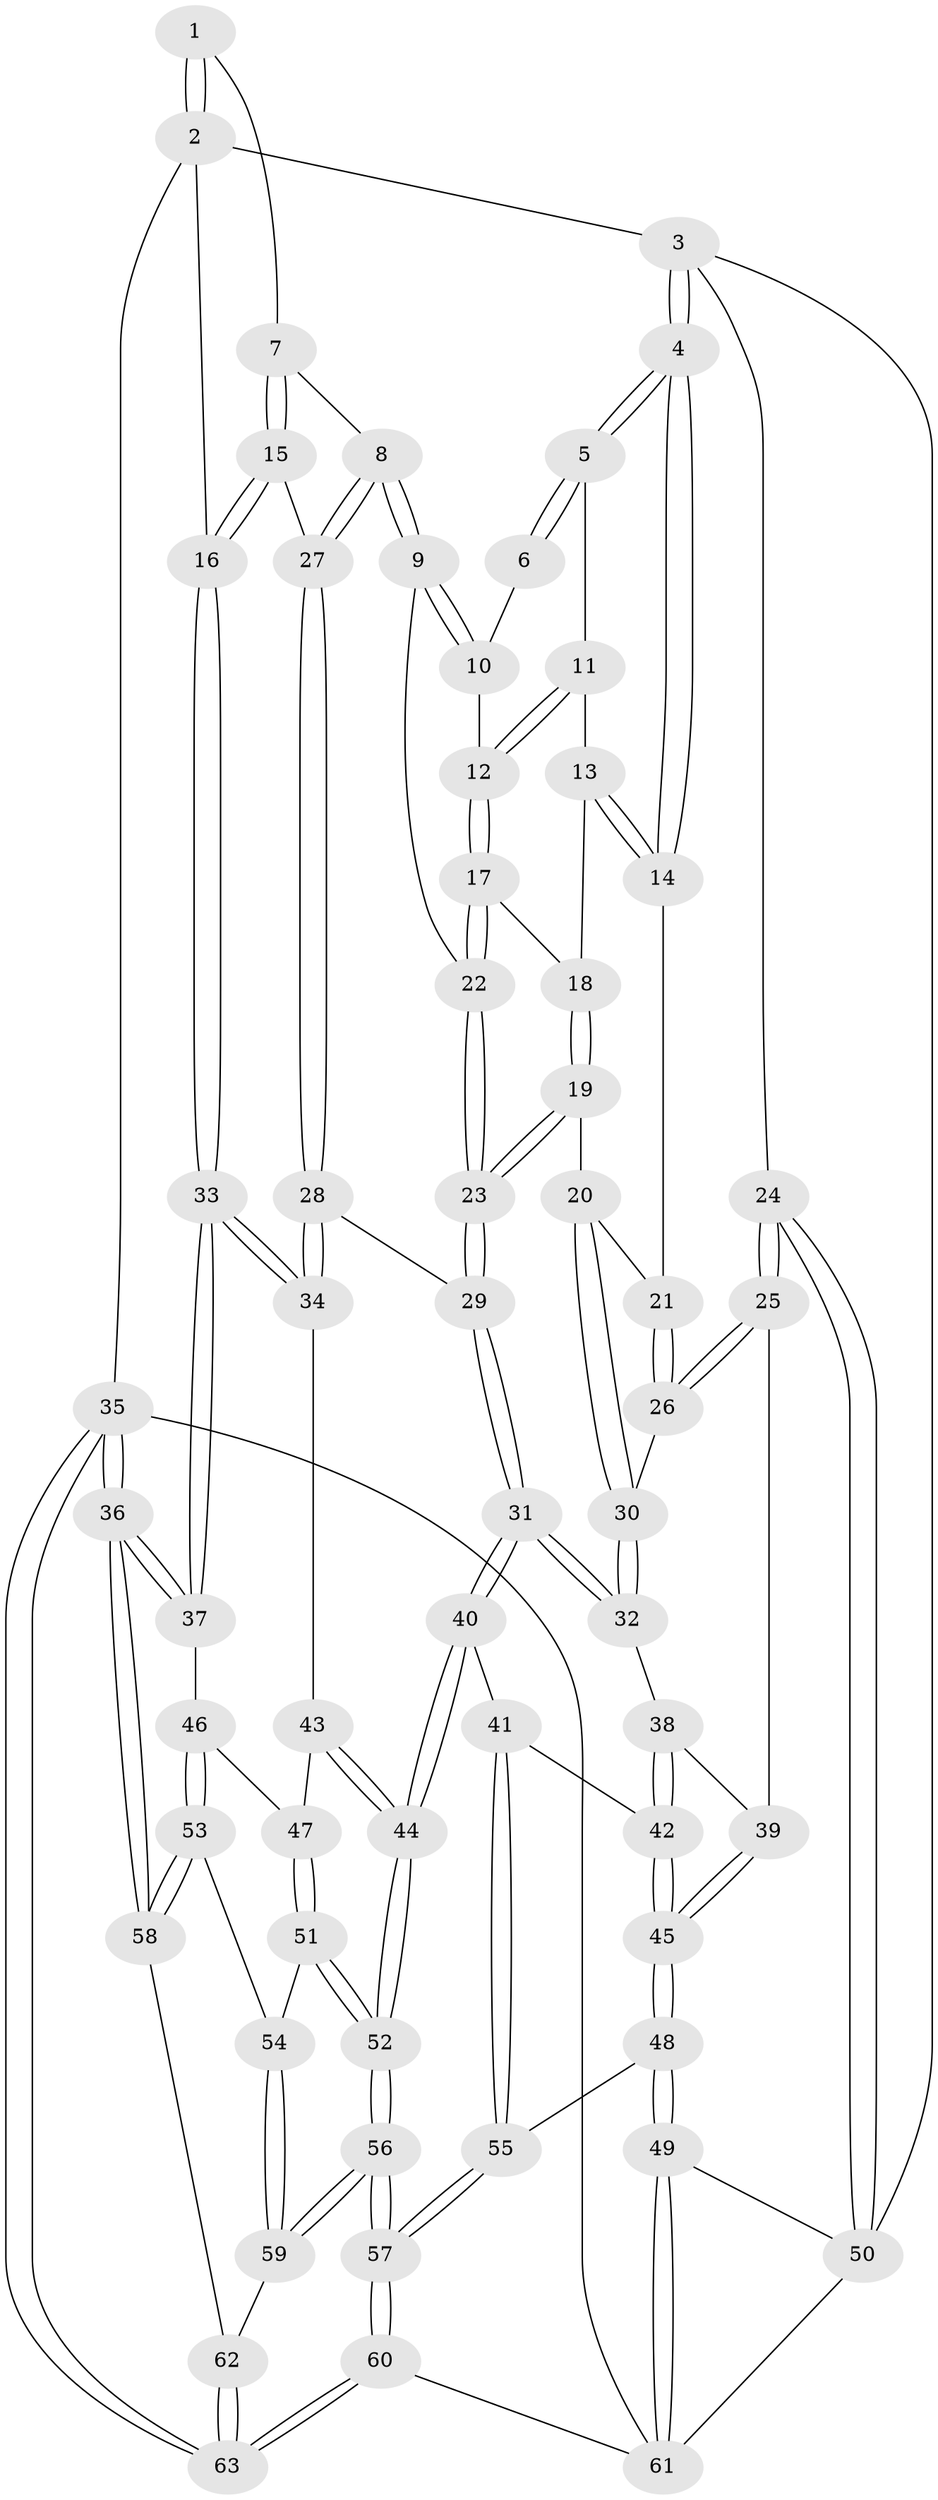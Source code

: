 // Generated by graph-tools (version 1.1) at 2025/38/03/09/25 02:38:43]
// undirected, 63 vertices, 154 edges
graph export_dot {
graph [start="1"]
  node [color=gray90,style=filled];
  1 [pos="+0.582633367669778+0"];
  2 [pos="+1+0"];
  3 [pos="+0+0"];
  4 [pos="+0+0"];
  5 [pos="+0.31618427578070846+0"];
  6 [pos="+0.5508808618305339+0"];
  7 [pos="+0.6522740251177357+0.027624360564402456"];
  8 [pos="+0.6606962832570064+0.20469905752122533"];
  9 [pos="+0.5533762839705851+0.19819856890484633"];
  10 [pos="+0.5152606859038348+0"];
  11 [pos="+0.324744548111725+0"];
  12 [pos="+0.45908046101809796+0.12831131324828252"];
  13 [pos="+0.2980719938038593+0.0817988550735386"];
  14 [pos="+0.1972091865367951+0.13801939767510943"];
  15 [pos="+1+0.0711315754400679"];
  16 [pos="+1+0.03237070926402856"];
  17 [pos="+0.46079364920114624+0.13536457230017135"];
  18 [pos="+0.3188616417924345+0.12316390834632385"];
  19 [pos="+0.33887769063091655+0.23606942790279975"];
  20 [pos="+0.2896586657582906+0.26078543767565987"];
  21 [pos="+0.1853123331331768+0.20182519918519332"];
  22 [pos="+0.49579349299515946+0.2024358667552301"];
  23 [pos="+0.43875806456709787+0.2522599655055569"];
  24 [pos="+0+0.3345780874990286"];
  25 [pos="+0+0.3400505667211373"];
  26 [pos="+0.00221744530644605+0.2984090259739232"];
  27 [pos="+0.7028037720366527+0.24087699344555427"];
  28 [pos="+0.7024526301348638+0.32489902727742187"];
  29 [pos="+0.44816939808315964+0.420991544531663"];
  30 [pos="+0.2768316416042642+0.3066228294969024"];
  31 [pos="+0.4427005326040795+0.4328612972757585"];
  32 [pos="+0.26667496546587316+0.408962501163398"];
  33 [pos="+1+0.36463202566371333"];
  34 [pos="+0.7368567709236108+0.4139941359428648"];
  35 [pos="+1+1"];
  36 [pos="+1+0.8332197354950743"];
  37 [pos="+1+0.450321092698961"];
  38 [pos="+0.24163299040064984+0.42638476784988605"];
  39 [pos="+0+0.38435579183276253"];
  40 [pos="+0.4723809567730626+0.5430872608283819"];
  41 [pos="+0.3539773937029449+0.5935931648189634"];
  42 [pos="+0.2481002985520531+0.525673063605374"];
  43 [pos="+0.7309160991873653+0.4721618839782134"];
  44 [pos="+0.5774115083579662+0.6218945902032245"];
  45 [pos="+0.1500706818333496+0.6283084869810426"];
  46 [pos="+0.8852265269163396+0.5622444132551282"];
  47 [pos="+0.8460110447226501+0.5645935702980691"];
  48 [pos="+0.14802090324229292+0.6912061882324319"];
  49 [pos="+0+0.7927878820977644"];
  50 [pos="+0+0.8193949257467318"];
  51 [pos="+0.8158147663279651+0.7114705808984667"];
  52 [pos="+0.5909243201562636+0.7245074787277154"];
  53 [pos="+0.9905926857838123+0.759945552380901"];
  54 [pos="+0.8642824949274905+0.7530530572088129"];
  55 [pos="+0.2830021824415572+0.7409452514097872"];
  56 [pos="+0.5555092117659203+0.8268094554009267"];
  57 [pos="+0.4500230899797641+0.9770835012179158"];
  58 [pos="+1+0.8188699791701577"];
  59 [pos="+0.8114623040245321+0.869871080857034"];
  60 [pos="+0.43735354963969203+1"];
  61 [pos="+0.3801829906494577+1"];
  62 [pos="+0.8346997117568122+0.9179044199764756"];
  63 [pos="+0.7856298839073397+1"];
  1 -- 2;
  1 -- 2;
  1 -- 7;
  2 -- 3;
  2 -- 16;
  2 -- 35;
  3 -- 4;
  3 -- 4;
  3 -- 24;
  3 -- 50;
  4 -- 5;
  4 -- 5;
  4 -- 14;
  4 -- 14;
  5 -- 6;
  5 -- 6;
  5 -- 11;
  6 -- 10;
  7 -- 8;
  7 -- 15;
  7 -- 15;
  8 -- 9;
  8 -- 9;
  8 -- 27;
  8 -- 27;
  9 -- 10;
  9 -- 10;
  9 -- 22;
  10 -- 12;
  11 -- 12;
  11 -- 12;
  11 -- 13;
  12 -- 17;
  12 -- 17;
  13 -- 14;
  13 -- 14;
  13 -- 18;
  14 -- 21;
  15 -- 16;
  15 -- 16;
  15 -- 27;
  16 -- 33;
  16 -- 33;
  17 -- 18;
  17 -- 22;
  17 -- 22;
  18 -- 19;
  18 -- 19;
  19 -- 20;
  19 -- 23;
  19 -- 23;
  20 -- 21;
  20 -- 30;
  20 -- 30;
  21 -- 26;
  21 -- 26;
  22 -- 23;
  22 -- 23;
  23 -- 29;
  23 -- 29;
  24 -- 25;
  24 -- 25;
  24 -- 50;
  24 -- 50;
  25 -- 26;
  25 -- 26;
  25 -- 39;
  26 -- 30;
  27 -- 28;
  27 -- 28;
  28 -- 29;
  28 -- 34;
  28 -- 34;
  29 -- 31;
  29 -- 31;
  30 -- 32;
  30 -- 32;
  31 -- 32;
  31 -- 32;
  31 -- 40;
  31 -- 40;
  32 -- 38;
  33 -- 34;
  33 -- 34;
  33 -- 37;
  33 -- 37;
  34 -- 43;
  35 -- 36;
  35 -- 36;
  35 -- 63;
  35 -- 63;
  35 -- 61;
  36 -- 37;
  36 -- 37;
  36 -- 58;
  36 -- 58;
  37 -- 46;
  38 -- 39;
  38 -- 42;
  38 -- 42;
  39 -- 45;
  39 -- 45;
  40 -- 41;
  40 -- 44;
  40 -- 44;
  41 -- 42;
  41 -- 55;
  41 -- 55;
  42 -- 45;
  42 -- 45;
  43 -- 44;
  43 -- 44;
  43 -- 47;
  44 -- 52;
  44 -- 52;
  45 -- 48;
  45 -- 48;
  46 -- 47;
  46 -- 53;
  46 -- 53;
  47 -- 51;
  47 -- 51;
  48 -- 49;
  48 -- 49;
  48 -- 55;
  49 -- 50;
  49 -- 61;
  49 -- 61;
  50 -- 61;
  51 -- 52;
  51 -- 52;
  51 -- 54;
  52 -- 56;
  52 -- 56;
  53 -- 54;
  53 -- 58;
  53 -- 58;
  54 -- 59;
  54 -- 59;
  55 -- 57;
  55 -- 57;
  56 -- 57;
  56 -- 57;
  56 -- 59;
  56 -- 59;
  57 -- 60;
  57 -- 60;
  58 -- 62;
  59 -- 62;
  60 -- 61;
  60 -- 63;
  60 -- 63;
  62 -- 63;
  62 -- 63;
}
